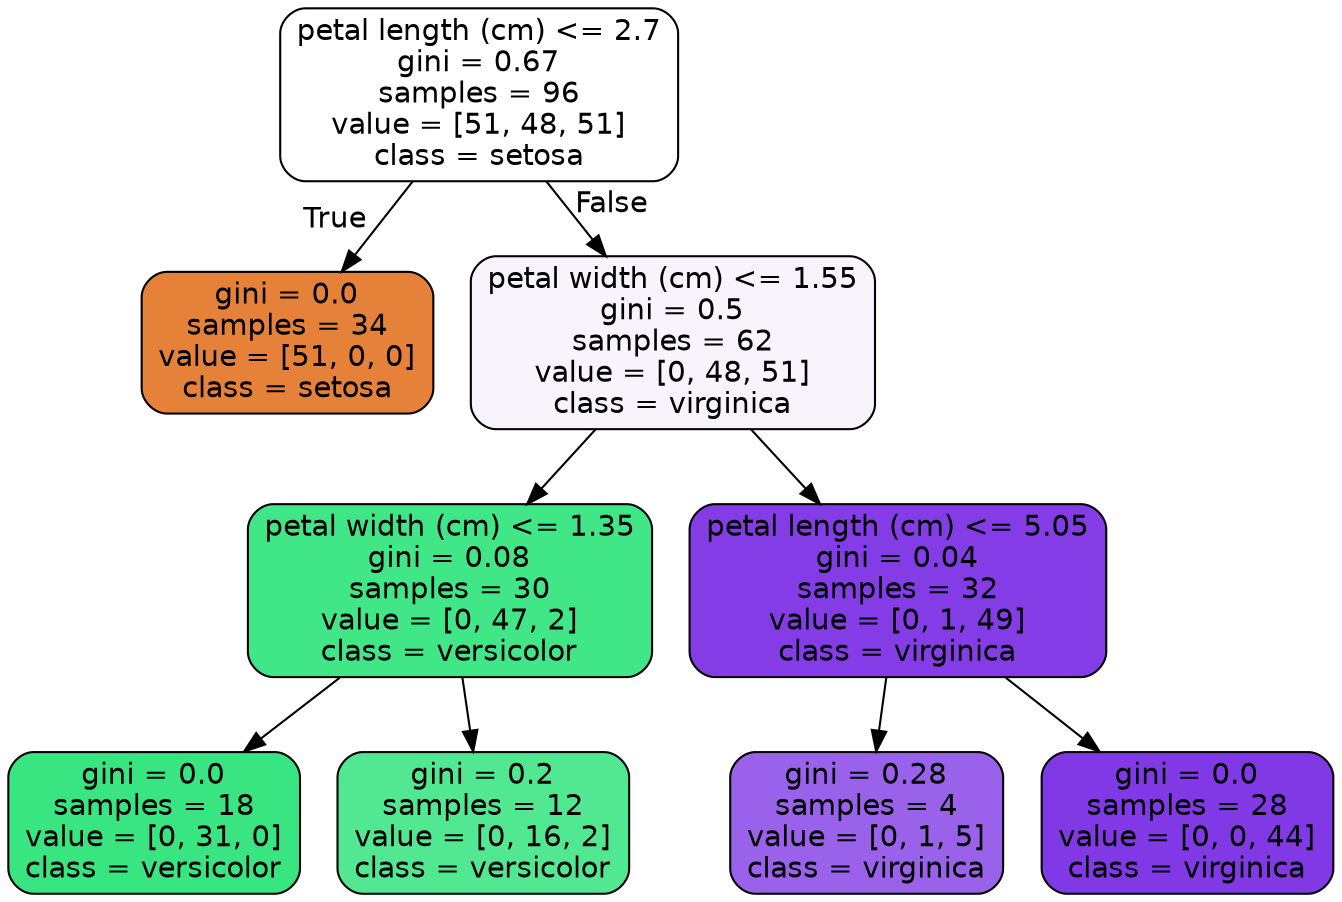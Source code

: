 digraph Tree {
node [shape=box, style="filled, rounded", color="black", fontname=helvetica] ;
edge [fontname=helvetica] ;
0 [label="petal length (cm) <= 2.7\ngini = 0.67\nsamples = 96\nvalue = [51, 48, 51]\nclass = setosa", fillcolor="#ffffff"] ;
1 [label="gini = 0.0\nsamples = 34\nvalue = [51, 0, 0]\nclass = setosa", fillcolor="#e58139"] ;
0 -> 1 [labeldistance=2.5, labelangle=45, headlabel="True"] ;
2 [label="petal width (cm) <= 1.55\ngini = 0.5\nsamples = 62\nvalue = [0, 48, 51]\nclass = virginica", fillcolor="#f8f3fd"] ;
0 -> 2 [labeldistance=2.5, labelangle=-45, headlabel="False"] ;
3 [label="petal width (cm) <= 1.35\ngini = 0.08\nsamples = 30\nvalue = [0, 47, 2]\nclass = versicolor", fillcolor="#41e686"] ;
2 -> 3 ;
4 [label="gini = 0.0\nsamples = 18\nvalue = [0, 31, 0]\nclass = versicolor", fillcolor="#39e581"] ;
3 -> 4 ;
5 [label="gini = 0.2\nsamples = 12\nvalue = [0, 16, 2]\nclass = versicolor", fillcolor="#52e891"] ;
3 -> 5 ;
6 [label="petal length (cm) <= 5.05\ngini = 0.04\nsamples = 32\nvalue = [0, 1, 49]\nclass = virginica", fillcolor="#843de6"] ;
2 -> 6 ;
7 [label="gini = 0.28\nsamples = 4\nvalue = [0, 1, 5]\nclass = virginica", fillcolor="#9a61ea"] ;
6 -> 7 ;
8 [label="gini = 0.0\nsamples = 28\nvalue = [0, 0, 44]\nclass = virginica", fillcolor="#8139e5"] ;
6 -> 8 ;
}